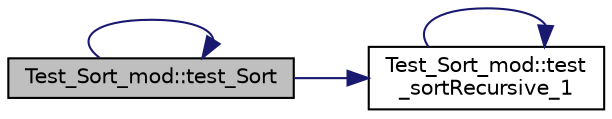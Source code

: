 digraph "Test_Sort_mod::test_Sort"
{
 // LATEX_PDF_SIZE
  edge [fontname="Helvetica",fontsize="10",labelfontname="Helvetica",labelfontsize="10"];
  node [fontname="Helvetica",fontsize="10",shape=record];
  rankdir="LR";
  Node1 [label="Test_Sort_mod::test_Sort",height=0.2,width=0.4,color="black", fillcolor="grey75", style="filled", fontcolor="black",tooltip=" "];
  Node1 -> Node1 [color="midnightblue",fontsize="10",style="solid",fontname="Helvetica"];
  Node1 -> Node2 [color="midnightblue",fontsize="10",style="solid",fontname="Helvetica"];
  Node2 [label="Test_Sort_mod::test\l_sortRecursive_1",height=0.2,width=0.4,color="black", fillcolor="white", style="filled",URL="$namespaceTest__Sort__mod.html#a5122d979a3e8d536f78f8e0945a08455",tooltip=" "];
  Node2 -> Node2 [color="midnightblue",fontsize="10",style="solid",fontname="Helvetica"];
}
